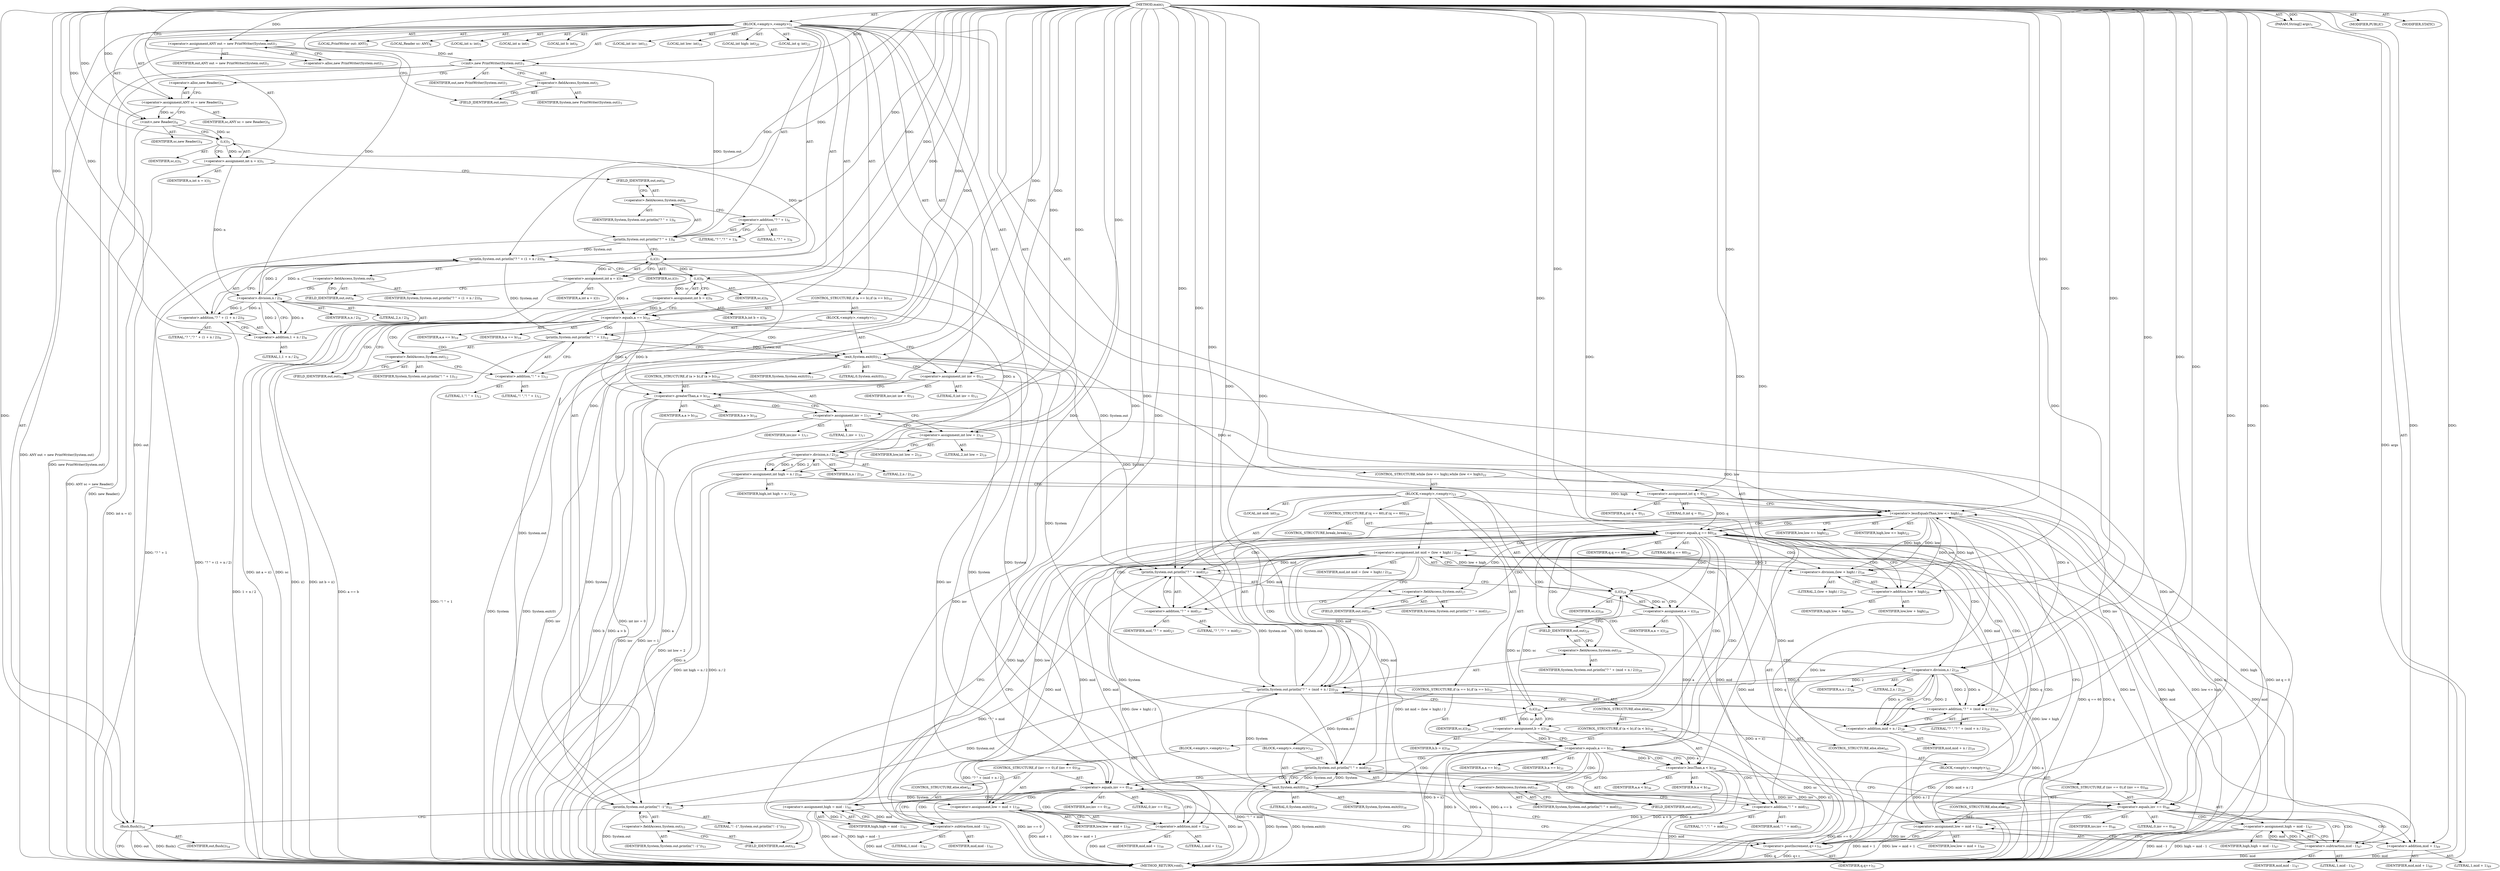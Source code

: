 digraph "main" {  
"21" [label = <(METHOD,main)<SUB>1</SUB>> ]
"22" [label = <(PARAM,String[] args)<SUB>1</SUB>> ]
"23" [label = <(BLOCK,&lt;empty&gt;,&lt;empty&gt;)<SUB>2</SUB>> ]
"4" [label = <(LOCAL,PrintWriter out: ANY)<SUB>3</SUB>> ]
"24" [label = <(&lt;operator&gt;.assignment,ANY out = new PrintWriter(System.out))<SUB>3</SUB>> ]
"25" [label = <(IDENTIFIER,out,ANY out = new PrintWriter(System.out))<SUB>3</SUB>> ]
"26" [label = <(&lt;operator&gt;.alloc,new PrintWriter(System.out))<SUB>3</SUB>> ]
"27" [label = <(&lt;init&gt;,new PrintWriter(System.out))<SUB>3</SUB>> ]
"3" [label = <(IDENTIFIER,out,new PrintWriter(System.out))<SUB>3</SUB>> ]
"28" [label = <(&lt;operator&gt;.fieldAccess,System.out)<SUB>3</SUB>> ]
"29" [label = <(IDENTIFIER,System,new PrintWriter(System.out))<SUB>3</SUB>> ]
"30" [label = <(FIELD_IDENTIFIER,out,out)<SUB>3</SUB>> ]
"6" [label = <(LOCAL,Reader sc: ANY)<SUB>4</SUB>> ]
"31" [label = <(&lt;operator&gt;.assignment,ANY sc = new Reader())<SUB>4</SUB>> ]
"32" [label = <(IDENTIFIER,sc,ANY sc = new Reader())<SUB>4</SUB>> ]
"33" [label = <(&lt;operator&gt;.alloc,new Reader())<SUB>4</SUB>> ]
"34" [label = <(&lt;init&gt;,new Reader())<SUB>4</SUB>> ]
"5" [label = <(IDENTIFIER,sc,new Reader())<SUB>4</SUB>> ]
"35" [label = <(LOCAL,int n: int)<SUB>5</SUB>> ]
"36" [label = <(&lt;operator&gt;.assignment,int n = i())<SUB>5</SUB>> ]
"37" [label = <(IDENTIFIER,n,int n = i())<SUB>5</SUB>> ]
"38" [label = <(i,i())<SUB>5</SUB>> ]
"39" [label = <(IDENTIFIER,sc,i())<SUB>5</SUB>> ]
"40" [label = <(println,System.out.println(&quot;? &quot; + 1))<SUB>6</SUB>> ]
"41" [label = <(&lt;operator&gt;.fieldAccess,System.out)<SUB>6</SUB>> ]
"42" [label = <(IDENTIFIER,System,System.out.println(&quot;? &quot; + 1))<SUB>6</SUB>> ]
"43" [label = <(FIELD_IDENTIFIER,out,out)<SUB>6</SUB>> ]
"44" [label = <(&lt;operator&gt;.addition,&quot;? &quot; + 1)<SUB>6</SUB>> ]
"45" [label = <(LITERAL,&quot;? &quot;,&quot;? &quot; + 1)<SUB>6</SUB>> ]
"46" [label = <(LITERAL,1,&quot;? &quot; + 1)<SUB>6</SUB>> ]
"47" [label = <(LOCAL,int a: int)<SUB>7</SUB>> ]
"48" [label = <(&lt;operator&gt;.assignment,int a = i())<SUB>7</SUB>> ]
"49" [label = <(IDENTIFIER,a,int a = i())<SUB>7</SUB>> ]
"50" [label = <(i,i())<SUB>7</SUB>> ]
"51" [label = <(IDENTIFIER,sc,i())<SUB>7</SUB>> ]
"52" [label = <(println,System.out.println(&quot;? &quot; + (1 + n / 2)))<SUB>8</SUB>> ]
"53" [label = <(&lt;operator&gt;.fieldAccess,System.out)<SUB>8</SUB>> ]
"54" [label = <(IDENTIFIER,System,System.out.println(&quot;? &quot; + (1 + n / 2)))<SUB>8</SUB>> ]
"55" [label = <(FIELD_IDENTIFIER,out,out)<SUB>8</SUB>> ]
"56" [label = <(&lt;operator&gt;.addition,&quot;? &quot; + (1 + n / 2))<SUB>8</SUB>> ]
"57" [label = <(LITERAL,&quot;? &quot;,&quot;? &quot; + (1 + n / 2))<SUB>8</SUB>> ]
"58" [label = <(&lt;operator&gt;.addition,1 + n / 2)<SUB>8</SUB>> ]
"59" [label = <(LITERAL,1,1 + n / 2)<SUB>8</SUB>> ]
"60" [label = <(&lt;operator&gt;.division,n / 2)<SUB>8</SUB>> ]
"61" [label = <(IDENTIFIER,n,n / 2)<SUB>8</SUB>> ]
"62" [label = <(LITERAL,2,n / 2)<SUB>8</SUB>> ]
"63" [label = <(LOCAL,int b: int)<SUB>9</SUB>> ]
"64" [label = <(&lt;operator&gt;.assignment,int b = i())<SUB>9</SUB>> ]
"65" [label = <(IDENTIFIER,b,int b = i())<SUB>9</SUB>> ]
"66" [label = <(i,i())<SUB>9</SUB>> ]
"67" [label = <(IDENTIFIER,sc,i())<SUB>9</SUB>> ]
"68" [label = <(CONTROL_STRUCTURE,if (a == b),if (a == b))<SUB>10</SUB>> ]
"69" [label = <(&lt;operator&gt;.equals,a == b)<SUB>10</SUB>> ]
"70" [label = <(IDENTIFIER,a,a == b)<SUB>10</SUB>> ]
"71" [label = <(IDENTIFIER,b,a == b)<SUB>10</SUB>> ]
"72" [label = <(BLOCK,&lt;empty&gt;,&lt;empty&gt;)<SUB>11</SUB>> ]
"73" [label = <(println,System.out.println(&quot;! &quot; + 1))<SUB>12</SUB>> ]
"74" [label = <(&lt;operator&gt;.fieldAccess,System.out)<SUB>12</SUB>> ]
"75" [label = <(IDENTIFIER,System,System.out.println(&quot;! &quot; + 1))<SUB>12</SUB>> ]
"76" [label = <(FIELD_IDENTIFIER,out,out)<SUB>12</SUB>> ]
"77" [label = <(&lt;operator&gt;.addition,&quot;! &quot; + 1)<SUB>12</SUB>> ]
"78" [label = <(LITERAL,&quot;! &quot;,&quot;! &quot; + 1)<SUB>12</SUB>> ]
"79" [label = <(LITERAL,1,&quot;! &quot; + 1)<SUB>12</SUB>> ]
"80" [label = <(exit,System.exit(0))<SUB>13</SUB>> ]
"81" [label = <(IDENTIFIER,System,System.exit(0))<SUB>13</SUB>> ]
"82" [label = <(LITERAL,0,System.exit(0))<SUB>13</SUB>> ]
"83" [label = <(LOCAL,int inv: int)<SUB>15</SUB>> ]
"84" [label = <(&lt;operator&gt;.assignment,int inv = 0)<SUB>15</SUB>> ]
"85" [label = <(IDENTIFIER,inv,int inv = 0)<SUB>15</SUB>> ]
"86" [label = <(LITERAL,0,int inv = 0)<SUB>15</SUB>> ]
"87" [label = <(CONTROL_STRUCTURE,if (a &gt; b),if (a &gt; b))<SUB>16</SUB>> ]
"88" [label = <(&lt;operator&gt;.greaterThan,a &gt; b)<SUB>16</SUB>> ]
"89" [label = <(IDENTIFIER,a,a &gt; b)<SUB>16</SUB>> ]
"90" [label = <(IDENTIFIER,b,a &gt; b)<SUB>16</SUB>> ]
"91" [label = <(&lt;operator&gt;.assignment,inv = 1)<SUB>17</SUB>> ]
"92" [label = <(IDENTIFIER,inv,inv = 1)<SUB>17</SUB>> ]
"93" [label = <(LITERAL,1,inv = 1)<SUB>17</SUB>> ]
"94" [label = <(LOCAL,int low: int)<SUB>19</SUB>> ]
"95" [label = <(&lt;operator&gt;.assignment,int low = 2)<SUB>19</SUB>> ]
"96" [label = <(IDENTIFIER,low,int low = 2)<SUB>19</SUB>> ]
"97" [label = <(LITERAL,2,int low = 2)<SUB>19</SUB>> ]
"98" [label = <(LOCAL,int high: int)<SUB>20</SUB>> ]
"99" [label = <(&lt;operator&gt;.assignment,int high = n / 2)<SUB>20</SUB>> ]
"100" [label = <(IDENTIFIER,high,int high = n / 2)<SUB>20</SUB>> ]
"101" [label = <(&lt;operator&gt;.division,n / 2)<SUB>20</SUB>> ]
"102" [label = <(IDENTIFIER,n,n / 2)<SUB>20</SUB>> ]
"103" [label = <(LITERAL,2,n / 2)<SUB>20</SUB>> ]
"104" [label = <(LOCAL,int q: int)<SUB>21</SUB>> ]
"105" [label = <(&lt;operator&gt;.assignment,int q = 0)<SUB>21</SUB>> ]
"106" [label = <(IDENTIFIER,q,int q = 0)<SUB>21</SUB>> ]
"107" [label = <(LITERAL,0,int q = 0)<SUB>21</SUB>> ]
"108" [label = <(CONTROL_STRUCTURE,while (low &lt;= high),while (low &lt;= high))<SUB>22</SUB>> ]
"109" [label = <(&lt;operator&gt;.lessEqualsThan,low &lt;= high)<SUB>22</SUB>> ]
"110" [label = <(IDENTIFIER,low,low &lt;= high)<SUB>22</SUB>> ]
"111" [label = <(IDENTIFIER,high,low &lt;= high)<SUB>22</SUB>> ]
"112" [label = <(BLOCK,&lt;empty&gt;,&lt;empty&gt;)<SUB>23</SUB>> ]
"113" [label = <(CONTROL_STRUCTURE,if (q == 60),if (q == 60))<SUB>24</SUB>> ]
"114" [label = <(&lt;operator&gt;.equals,q == 60)<SUB>24</SUB>> ]
"115" [label = <(IDENTIFIER,q,q == 60)<SUB>24</SUB>> ]
"116" [label = <(LITERAL,60,q == 60)<SUB>24</SUB>> ]
"117" [label = <(CONTROL_STRUCTURE,break;,break;)<SUB>25</SUB>> ]
"118" [label = <(LOCAL,int mid: int)<SUB>26</SUB>> ]
"119" [label = <(&lt;operator&gt;.assignment,int mid = (low + high) / 2)<SUB>26</SUB>> ]
"120" [label = <(IDENTIFIER,mid,int mid = (low + high) / 2)<SUB>26</SUB>> ]
"121" [label = <(&lt;operator&gt;.division,(low + high) / 2)<SUB>26</SUB>> ]
"122" [label = <(&lt;operator&gt;.addition,low + high)<SUB>26</SUB>> ]
"123" [label = <(IDENTIFIER,low,low + high)<SUB>26</SUB>> ]
"124" [label = <(IDENTIFIER,high,low + high)<SUB>26</SUB>> ]
"125" [label = <(LITERAL,2,(low + high) / 2)<SUB>26</SUB>> ]
"126" [label = <(println,System.out.println(&quot;? &quot; + mid))<SUB>27</SUB>> ]
"127" [label = <(&lt;operator&gt;.fieldAccess,System.out)<SUB>27</SUB>> ]
"128" [label = <(IDENTIFIER,System,System.out.println(&quot;? &quot; + mid))<SUB>27</SUB>> ]
"129" [label = <(FIELD_IDENTIFIER,out,out)<SUB>27</SUB>> ]
"130" [label = <(&lt;operator&gt;.addition,&quot;? &quot; + mid)<SUB>27</SUB>> ]
"131" [label = <(LITERAL,&quot;? &quot;,&quot;? &quot; + mid)<SUB>27</SUB>> ]
"132" [label = <(IDENTIFIER,mid,&quot;? &quot; + mid)<SUB>27</SUB>> ]
"133" [label = <(&lt;operator&gt;.assignment,a = i())<SUB>28</SUB>> ]
"134" [label = <(IDENTIFIER,a,a = i())<SUB>28</SUB>> ]
"135" [label = <(i,i())<SUB>28</SUB>> ]
"136" [label = <(IDENTIFIER,sc,i())<SUB>28</SUB>> ]
"137" [label = <(println,System.out.println(&quot;? &quot; + (mid + n / 2)))<SUB>29</SUB>> ]
"138" [label = <(&lt;operator&gt;.fieldAccess,System.out)<SUB>29</SUB>> ]
"139" [label = <(IDENTIFIER,System,System.out.println(&quot;? &quot; + (mid + n / 2)))<SUB>29</SUB>> ]
"140" [label = <(FIELD_IDENTIFIER,out,out)<SUB>29</SUB>> ]
"141" [label = <(&lt;operator&gt;.addition,&quot;? &quot; + (mid + n / 2))<SUB>29</SUB>> ]
"142" [label = <(LITERAL,&quot;? &quot;,&quot;? &quot; + (mid + n / 2))<SUB>29</SUB>> ]
"143" [label = <(&lt;operator&gt;.addition,mid + n / 2)<SUB>29</SUB>> ]
"144" [label = <(IDENTIFIER,mid,mid + n / 2)<SUB>29</SUB>> ]
"145" [label = <(&lt;operator&gt;.division,n / 2)<SUB>29</SUB>> ]
"146" [label = <(IDENTIFIER,n,n / 2)<SUB>29</SUB>> ]
"147" [label = <(LITERAL,2,n / 2)<SUB>29</SUB>> ]
"148" [label = <(&lt;operator&gt;.assignment,b = i())<SUB>30</SUB>> ]
"149" [label = <(IDENTIFIER,b,b = i())<SUB>30</SUB>> ]
"150" [label = <(i,i())<SUB>30</SUB>> ]
"151" [label = <(IDENTIFIER,sc,i())<SUB>30</SUB>> ]
"152" [label = <(CONTROL_STRUCTURE,if (a == b),if (a == b))<SUB>31</SUB>> ]
"153" [label = <(&lt;operator&gt;.equals,a == b)<SUB>31</SUB>> ]
"154" [label = <(IDENTIFIER,a,a == b)<SUB>31</SUB>> ]
"155" [label = <(IDENTIFIER,b,a == b)<SUB>31</SUB>> ]
"156" [label = <(BLOCK,&lt;empty&gt;,&lt;empty&gt;)<SUB>32</SUB>> ]
"157" [label = <(println,System.out.println(&quot;! &quot; + mid))<SUB>33</SUB>> ]
"158" [label = <(&lt;operator&gt;.fieldAccess,System.out)<SUB>33</SUB>> ]
"159" [label = <(IDENTIFIER,System,System.out.println(&quot;! &quot; + mid))<SUB>33</SUB>> ]
"160" [label = <(FIELD_IDENTIFIER,out,out)<SUB>33</SUB>> ]
"161" [label = <(&lt;operator&gt;.addition,&quot;! &quot; + mid)<SUB>33</SUB>> ]
"162" [label = <(LITERAL,&quot;! &quot;,&quot;! &quot; + mid)<SUB>33</SUB>> ]
"163" [label = <(IDENTIFIER,mid,&quot;! &quot; + mid)<SUB>33</SUB>> ]
"164" [label = <(exit,System.exit(0))<SUB>34</SUB>> ]
"165" [label = <(IDENTIFIER,System,System.exit(0))<SUB>34</SUB>> ]
"166" [label = <(LITERAL,0,System.exit(0))<SUB>34</SUB>> ]
"167" [label = <(CONTROL_STRUCTURE,else,else)<SUB>36</SUB>> ]
"168" [label = <(CONTROL_STRUCTURE,if (a &lt; b),if (a &lt; b))<SUB>36</SUB>> ]
"169" [label = <(&lt;operator&gt;.lessThan,a &lt; b)<SUB>36</SUB>> ]
"170" [label = <(IDENTIFIER,a,a &lt; b)<SUB>36</SUB>> ]
"171" [label = <(IDENTIFIER,b,a &lt; b)<SUB>36</SUB>> ]
"172" [label = <(BLOCK,&lt;empty&gt;,&lt;empty&gt;)<SUB>37</SUB>> ]
"173" [label = <(CONTROL_STRUCTURE,if (inv == 0),if (inv == 0))<SUB>38</SUB>> ]
"174" [label = <(&lt;operator&gt;.equals,inv == 0)<SUB>38</SUB>> ]
"175" [label = <(IDENTIFIER,inv,inv == 0)<SUB>38</SUB>> ]
"176" [label = <(LITERAL,0,inv == 0)<SUB>38</SUB>> ]
"177" [label = <(&lt;operator&gt;.assignment,low = mid + 1)<SUB>39</SUB>> ]
"178" [label = <(IDENTIFIER,low,low = mid + 1)<SUB>39</SUB>> ]
"179" [label = <(&lt;operator&gt;.addition,mid + 1)<SUB>39</SUB>> ]
"180" [label = <(IDENTIFIER,mid,mid + 1)<SUB>39</SUB>> ]
"181" [label = <(LITERAL,1,mid + 1)<SUB>39</SUB>> ]
"182" [label = <(CONTROL_STRUCTURE,else,else)<SUB>41</SUB>> ]
"183" [label = <(&lt;operator&gt;.assignment,high = mid - 1)<SUB>41</SUB>> ]
"184" [label = <(IDENTIFIER,high,high = mid - 1)<SUB>41</SUB>> ]
"185" [label = <(&lt;operator&gt;.subtraction,mid - 1)<SUB>41</SUB>> ]
"186" [label = <(IDENTIFIER,mid,mid - 1)<SUB>41</SUB>> ]
"187" [label = <(LITERAL,1,mid - 1)<SUB>41</SUB>> ]
"188" [label = <(CONTROL_STRUCTURE,else,else)<SUB>45</SUB>> ]
"189" [label = <(BLOCK,&lt;empty&gt;,&lt;empty&gt;)<SUB>45</SUB>> ]
"190" [label = <(CONTROL_STRUCTURE,if (inv == 0),if (inv == 0))<SUB>46</SUB>> ]
"191" [label = <(&lt;operator&gt;.equals,inv == 0)<SUB>46</SUB>> ]
"192" [label = <(IDENTIFIER,inv,inv == 0)<SUB>46</SUB>> ]
"193" [label = <(LITERAL,0,inv == 0)<SUB>46</SUB>> ]
"194" [label = <(&lt;operator&gt;.assignment,high = mid - 1)<SUB>47</SUB>> ]
"195" [label = <(IDENTIFIER,high,high = mid - 1)<SUB>47</SUB>> ]
"196" [label = <(&lt;operator&gt;.subtraction,mid - 1)<SUB>47</SUB>> ]
"197" [label = <(IDENTIFIER,mid,mid - 1)<SUB>47</SUB>> ]
"198" [label = <(LITERAL,1,mid - 1)<SUB>47</SUB>> ]
"199" [label = <(CONTROL_STRUCTURE,else,else)<SUB>49</SUB>> ]
"200" [label = <(&lt;operator&gt;.assignment,low = mid + 1)<SUB>49</SUB>> ]
"201" [label = <(IDENTIFIER,low,low = mid + 1)<SUB>49</SUB>> ]
"202" [label = <(&lt;operator&gt;.addition,mid + 1)<SUB>49</SUB>> ]
"203" [label = <(IDENTIFIER,mid,mid + 1)<SUB>49</SUB>> ]
"204" [label = <(LITERAL,1,mid + 1)<SUB>49</SUB>> ]
"205" [label = <(&lt;operator&gt;.postIncrement,q++)<SUB>51</SUB>> ]
"206" [label = <(IDENTIFIER,q,q++)<SUB>51</SUB>> ]
"207" [label = <(println,System.out.println(&quot;! -1&quot;))<SUB>53</SUB>> ]
"208" [label = <(&lt;operator&gt;.fieldAccess,System.out)<SUB>53</SUB>> ]
"209" [label = <(IDENTIFIER,System,System.out.println(&quot;! -1&quot;))<SUB>53</SUB>> ]
"210" [label = <(FIELD_IDENTIFIER,out,out)<SUB>53</SUB>> ]
"211" [label = <(LITERAL,&quot;! -1&quot;,System.out.println(&quot;! -1&quot;))<SUB>53</SUB>> ]
"212" [label = <(flush,flush())<SUB>54</SUB>> ]
"213" [label = <(IDENTIFIER,out,flush())<SUB>54</SUB>> ]
"214" [label = <(MODIFIER,PUBLIC)> ]
"215" [label = <(MODIFIER,STATIC)> ]
"216" [label = <(METHOD_RETURN,void)<SUB>1</SUB>> ]
  "21" -> "22"  [ label = "AST: "] 
  "21" -> "23"  [ label = "AST: "] 
  "21" -> "214"  [ label = "AST: "] 
  "21" -> "215"  [ label = "AST: "] 
  "21" -> "216"  [ label = "AST: "] 
  "23" -> "4"  [ label = "AST: "] 
  "23" -> "24"  [ label = "AST: "] 
  "23" -> "27"  [ label = "AST: "] 
  "23" -> "6"  [ label = "AST: "] 
  "23" -> "31"  [ label = "AST: "] 
  "23" -> "34"  [ label = "AST: "] 
  "23" -> "35"  [ label = "AST: "] 
  "23" -> "36"  [ label = "AST: "] 
  "23" -> "40"  [ label = "AST: "] 
  "23" -> "47"  [ label = "AST: "] 
  "23" -> "48"  [ label = "AST: "] 
  "23" -> "52"  [ label = "AST: "] 
  "23" -> "63"  [ label = "AST: "] 
  "23" -> "64"  [ label = "AST: "] 
  "23" -> "68"  [ label = "AST: "] 
  "23" -> "83"  [ label = "AST: "] 
  "23" -> "84"  [ label = "AST: "] 
  "23" -> "87"  [ label = "AST: "] 
  "23" -> "94"  [ label = "AST: "] 
  "23" -> "95"  [ label = "AST: "] 
  "23" -> "98"  [ label = "AST: "] 
  "23" -> "99"  [ label = "AST: "] 
  "23" -> "104"  [ label = "AST: "] 
  "23" -> "105"  [ label = "AST: "] 
  "23" -> "108"  [ label = "AST: "] 
  "23" -> "207"  [ label = "AST: "] 
  "23" -> "212"  [ label = "AST: "] 
  "24" -> "25"  [ label = "AST: "] 
  "24" -> "26"  [ label = "AST: "] 
  "27" -> "3"  [ label = "AST: "] 
  "27" -> "28"  [ label = "AST: "] 
  "28" -> "29"  [ label = "AST: "] 
  "28" -> "30"  [ label = "AST: "] 
  "31" -> "32"  [ label = "AST: "] 
  "31" -> "33"  [ label = "AST: "] 
  "34" -> "5"  [ label = "AST: "] 
  "36" -> "37"  [ label = "AST: "] 
  "36" -> "38"  [ label = "AST: "] 
  "38" -> "39"  [ label = "AST: "] 
  "40" -> "41"  [ label = "AST: "] 
  "40" -> "44"  [ label = "AST: "] 
  "41" -> "42"  [ label = "AST: "] 
  "41" -> "43"  [ label = "AST: "] 
  "44" -> "45"  [ label = "AST: "] 
  "44" -> "46"  [ label = "AST: "] 
  "48" -> "49"  [ label = "AST: "] 
  "48" -> "50"  [ label = "AST: "] 
  "50" -> "51"  [ label = "AST: "] 
  "52" -> "53"  [ label = "AST: "] 
  "52" -> "56"  [ label = "AST: "] 
  "53" -> "54"  [ label = "AST: "] 
  "53" -> "55"  [ label = "AST: "] 
  "56" -> "57"  [ label = "AST: "] 
  "56" -> "58"  [ label = "AST: "] 
  "58" -> "59"  [ label = "AST: "] 
  "58" -> "60"  [ label = "AST: "] 
  "60" -> "61"  [ label = "AST: "] 
  "60" -> "62"  [ label = "AST: "] 
  "64" -> "65"  [ label = "AST: "] 
  "64" -> "66"  [ label = "AST: "] 
  "66" -> "67"  [ label = "AST: "] 
  "68" -> "69"  [ label = "AST: "] 
  "68" -> "72"  [ label = "AST: "] 
  "69" -> "70"  [ label = "AST: "] 
  "69" -> "71"  [ label = "AST: "] 
  "72" -> "73"  [ label = "AST: "] 
  "72" -> "80"  [ label = "AST: "] 
  "73" -> "74"  [ label = "AST: "] 
  "73" -> "77"  [ label = "AST: "] 
  "74" -> "75"  [ label = "AST: "] 
  "74" -> "76"  [ label = "AST: "] 
  "77" -> "78"  [ label = "AST: "] 
  "77" -> "79"  [ label = "AST: "] 
  "80" -> "81"  [ label = "AST: "] 
  "80" -> "82"  [ label = "AST: "] 
  "84" -> "85"  [ label = "AST: "] 
  "84" -> "86"  [ label = "AST: "] 
  "87" -> "88"  [ label = "AST: "] 
  "87" -> "91"  [ label = "AST: "] 
  "88" -> "89"  [ label = "AST: "] 
  "88" -> "90"  [ label = "AST: "] 
  "91" -> "92"  [ label = "AST: "] 
  "91" -> "93"  [ label = "AST: "] 
  "95" -> "96"  [ label = "AST: "] 
  "95" -> "97"  [ label = "AST: "] 
  "99" -> "100"  [ label = "AST: "] 
  "99" -> "101"  [ label = "AST: "] 
  "101" -> "102"  [ label = "AST: "] 
  "101" -> "103"  [ label = "AST: "] 
  "105" -> "106"  [ label = "AST: "] 
  "105" -> "107"  [ label = "AST: "] 
  "108" -> "109"  [ label = "AST: "] 
  "108" -> "112"  [ label = "AST: "] 
  "109" -> "110"  [ label = "AST: "] 
  "109" -> "111"  [ label = "AST: "] 
  "112" -> "113"  [ label = "AST: "] 
  "112" -> "118"  [ label = "AST: "] 
  "112" -> "119"  [ label = "AST: "] 
  "112" -> "126"  [ label = "AST: "] 
  "112" -> "133"  [ label = "AST: "] 
  "112" -> "137"  [ label = "AST: "] 
  "112" -> "148"  [ label = "AST: "] 
  "112" -> "152"  [ label = "AST: "] 
  "112" -> "205"  [ label = "AST: "] 
  "113" -> "114"  [ label = "AST: "] 
  "113" -> "117"  [ label = "AST: "] 
  "114" -> "115"  [ label = "AST: "] 
  "114" -> "116"  [ label = "AST: "] 
  "119" -> "120"  [ label = "AST: "] 
  "119" -> "121"  [ label = "AST: "] 
  "121" -> "122"  [ label = "AST: "] 
  "121" -> "125"  [ label = "AST: "] 
  "122" -> "123"  [ label = "AST: "] 
  "122" -> "124"  [ label = "AST: "] 
  "126" -> "127"  [ label = "AST: "] 
  "126" -> "130"  [ label = "AST: "] 
  "127" -> "128"  [ label = "AST: "] 
  "127" -> "129"  [ label = "AST: "] 
  "130" -> "131"  [ label = "AST: "] 
  "130" -> "132"  [ label = "AST: "] 
  "133" -> "134"  [ label = "AST: "] 
  "133" -> "135"  [ label = "AST: "] 
  "135" -> "136"  [ label = "AST: "] 
  "137" -> "138"  [ label = "AST: "] 
  "137" -> "141"  [ label = "AST: "] 
  "138" -> "139"  [ label = "AST: "] 
  "138" -> "140"  [ label = "AST: "] 
  "141" -> "142"  [ label = "AST: "] 
  "141" -> "143"  [ label = "AST: "] 
  "143" -> "144"  [ label = "AST: "] 
  "143" -> "145"  [ label = "AST: "] 
  "145" -> "146"  [ label = "AST: "] 
  "145" -> "147"  [ label = "AST: "] 
  "148" -> "149"  [ label = "AST: "] 
  "148" -> "150"  [ label = "AST: "] 
  "150" -> "151"  [ label = "AST: "] 
  "152" -> "153"  [ label = "AST: "] 
  "152" -> "156"  [ label = "AST: "] 
  "152" -> "167"  [ label = "AST: "] 
  "153" -> "154"  [ label = "AST: "] 
  "153" -> "155"  [ label = "AST: "] 
  "156" -> "157"  [ label = "AST: "] 
  "156" -> "164"  [ label = "AST: "] 
  "157" -> "158"  [ label = "AST: "] 
  "157" -> "161"  [ label = "AST: "] 
  "158" -> "159"  [ label = "AST: "] 
  "158" -> "160"  [ label = "AST: "] 
  "161" -> "162"  [ label = "AST: "] 
  "161" -> "163"  [ label = "AST: "] 
  "164" -> "165"  [ label = "AST: "] 
  "164" -> "166"  [ label = "AST: "] 
  "167" -> "168"  [ label = "AST: "] 
  "168" -> "169"  [ label = "AST: "] 
  "168" -> "172"  [ label = "AST: "] 
  "168" -> "188"  [ label = "AST: "] 
  "169" -> "170"  [ label = "AST: "] 
  "169" -> "171"  [ label = "AST: "] 
  "172" -> "173"  [ label = "AST: "] 
  "173" -> "174"  [ label = "AST: "] 
  "173" -> "177"  [ label = "AST: "] 
  "173" -> "182"  [ label = "AST: "] 
  "174" -> "175"  [ label = "AST: "] 
  "174" -> "176"  [ label = "AST: "] 
  "177" -> "178"  [ label = "AST: "] 
  "177" -> "179"  [ label = "AST: "] 
  "179" -> "180"  [ label = "AST: "] 
  "179" -> "181"  [ label = "AST: "] 
  "182" -> "183"  [ label = "AST: "] 
  "183" -> "184"  [ label = "AST: "] 
  "183" -> "185"  [ label = "AST: "] 
  "185" -> "186"  [ label = "AST: "] 
  "185" -> "187"  [ label = "AST: "] 
  "188" -> "189"  [ label = "AST: "] 
  "189" -> "190"  [ label = "AST: "] 
  "190" -> "191"  [ label = "AST: "] 
  "190" -> "194"  [ label = "AST: "] 
  "190" -> "199"  [ label = "AST: "] 
  "191" -> "192"  [ label = "AST: "] 
  "191" -> "193"  [ label = "AST: "] 
  "194" -> "195"  [ label = "AST: "] 
  "194" -> "196"  [ label = "AST: "] 
  "196" -> "197"  [ label = "AST: "] 
  "196" -> "198"  [ label = "AST: "] 
  "199" -> "200"  [ label = "AST: "] 
  "200" -> "201"  [ label = "AST: "] 
  "200" -> "202"  [ label = "AST: "] 
  "202" -> "203"  [ label = "AST: "] 
  "202" -> "204"  [ label = "AST: "] 
  "205" -> "206"  [ label = "AST: "] 
  "207" -> "208"  [ label = "AST: "] 
  "207" -> "211"  [ label = "AST: "] 
  "208" -> "209"  [ label = "AST: "] 
  "208" -> "210"  [ label = "AST: "] 
  "212" -> "213"  [ label = "AST: "] 
  "24" -> "30"  [ label = "CFG: "] 
  "27" -> "33"  [ label = "CFG: "] 
  "31" -> "34"  [ label = "CFG: "] 
  "34" -> "38"  [ label = "CFG: "] 
  "36" -> "43"  [ label = "CFG: "] 
  "40" -> "50"  [ label = "CFG: "] 
  "48" -> "55"  [ label = "CFG: "] 
  "52" -> "66"  [ label = "CFG: "] 
  "64" -> "69"  [ label = "CFG: "] 
  "84" -> "88"  [ label = "CFG: "] 
  "95" -> "101"  [ label = "CFG: "] 
  "99" -> "105"  [ label = "CFG: "] 
  "105" -> "109"  [ label = "CFG: "] 
  "207" -> "212"  [ label = "CFG: "] 
  "212" -> "216"  [ label = "CFG: "] 
  "26" -> "24"  [ label = "CFG: "] 
  "28" -> "27"  [ label = "CFG: "] 
  "33" -> "31"  [ label = "CFG: "] 
  "38" -> "36"  [ label = "CFG: "] 
  "41" -> "44"  [ label = "CFG: "] 
  "44" -> "40"  [ label = "CFG: "] 
  "50" -> "48"  [ label = "CFG: "] 
  "53" -> "60"  [ label = "CFG: "] 
  "56" -> "52"  [ label = "CFG: "] 
  "66" -> "64"  [ label = "CFG: "] 
  "69" -> "76"  [ label = "CFG: "] 
  "69" -> "84"  [ label = "CFG: "] 
  "88" -> "91"  [ label = "CFG: "] 
  "88" -> "95"  [ label = "CFG: "] 
  "91" -> "95"  [ label = "CFG: "] 
  "101" -> "99"  [ label = "CFG: "] 
  "109" -> "114"  [ label = "CFG: "] 
  "109" -> "210"  [ label = "CFG: "] 
  "208" -> "207"  [ label = "CFG: "] 
  "30" -> "28"  [ label = "CFG: "] 
  "43" -> "41"  [ label = "CFG: "] 
  "55" -> "53"  [ label = "CFG: "] 
  "58" -> "56"  [ label = "CFG: "] 
  "73" -> "80"  [ label = "CFG: "] 
  "80" -> "84"  [ label = "CFG: "] 
  "119" -> "129"  [ label = "CFG: "] 
  "126" -> "135"  [ label = "CFG: "] 
  "133" -> "140"  [ label = "CFG: "] 
  "137" -> "150"  [ label = "CFG: "] 
  "148" -> "153"  [ label = "CFG: "] 
  "205" -> "109"  [ label = "CFG: "] 
  "210" -> "208"  [ label = "CFG: "] 
  "60" -> "58"  [ label = "CFG: "] 
  "74" -> "77"  [ label = "CFG: "] 
  "77" -> "73"  [ label = "CFG: "] 
  "114" -> "210"  [ label = "CFG: "] 
  "114" -> "122"  [ label = "CFG: "] 
  "121" -> "119"  [ label = "CFG: "] 
  "127" -> "130"  [ label = "CFG: "] 
  "130" -> "126"  [ label = "CFG: "] 
  "135" -> "133"  [ label = "CFG: "] 
  "138" -> "145"  [ label = "CFG: "] 
  "141" -> "137"  [ label = "CFG: "] 
  "150" -> "148"  [ label = "CFG: "] 
  "153" -> "160"  [ label = "CFG: "] 
  "153" -> "169"  [ label = "CFG: "] 
  "76" -> "74"  [ label = "CFG: "] 
  "122" -> "121"  [ label = "CFG: "] 
  "129" -> "127"  [ label = "CFG: "] 
  "140" -> "138"  [ label = "CFG: "] 
  "143" -> "141"  [ label = "CFG: "] 
  "157" -> "164"  [ label = "CFG: "] 
  "164" -> "205"  [ label = "CFG: "] 
  "145" -> "143"  [ label = "CFG: "] 
  "158" -> "161"  [ label = "CFG: "] 
  "161" -> "157"  [ label = "CFG: "] 
  "169" -> "174"  [ label = "CFG: "] 
  "169" -> "191"  [ label = "CFG: "] 
  "160" -> "158"  [ label = "CFG: "] 
  "174" -> "179"  [ label = "CFG: "] 
  "174" -> "185"  [ label = "CFG: "] 
  "177" -> "205"  [ label = "CFG: "] 
  "179" -> "177"  [ label = "CFG: "] 
  "183" -> "205"  [ label = "CFG: "] 
  "191" -> "196"  [ label = "CFG: "] 
  "191" -> "202"  [ label = "CFG: "] 
  "194" -> "205"  [ label = "CFG: "] 
  "185" -> "183"  [ label = "CFG: "] 
  "196" -> "194"  [ label = "CFG: "] 
  "200" -> "205"  [ label = "CFG: "] 
  "202" -> "200"  [ label = "CFG: "] 
  "21" -> "26"  [ label = "CFG: "] 
  "22" -> "216"  [ label = "DDG: args"] 
  "24" -> "216"  [ label = "DDG: ANY out = new PrintWriter(System.out)"] 
  "27" -> "216"  [ label = "DDG: new PrintWriter(System.out)"] 
  "31" -> "216"  [ label = "DDG: ANY sc = new Reader()"] 
  "34" -> "216"  [ label = "DDG: new Reader()"] 
  "36" -> "216"  [ label = "DDG: int n = i()"] 
  "40" -> "216"  [ label = "DDG: &quot;? &quot; + 1"] 
  "48" -> "216"  [ label = "DDG: int a = i()"] 
  "56" -> "216"  [ label = "DDG: 1 + n / 2"] 
  "52" -> "216"  [ label = "DDG: &quot;? &quot; + (1 + n / 2)"] 
  "66" -> "216"  [ label = "DDG: sc"] 
  "64" -> "216"  [ label = "DDG: i()"] 
  "64" -> "216"  [ label = "DDG: int b = i()"] 
  "69" -> "216"  [ label = "DDG: a == b"] 
  "73" -> "216"  [ label = "DDG: &quot;! &quot; + 1"] 
  "80" -> "216"  [ label = "DDG: System"] 
  "80" -> "216"  [ label = "DDG: System.exit(0)"] 
  "84" -> "216"  [ label = "DDG: inv"] 
  "84" -> "216"  [ label = "DDG: int inv = 0"] 
  "88" -> "216"  [ label = "DDG: a"] 
  "88" -> "216"  [ label = "DDG: b"] 
  "88" -> "216"  [ label = "DDG: a &gt; b"] 
  "91" -> "216"  [ label = "DDG: inv"] 
  "91" -> "216"  [ label = "DDG: inv = 1"] 
  "95" -> "216"  [ label = "DDG: int low = 2"] 
  "101" -> "216"  [ label = "DDG: n"] 
  "99" -> "216"  [ label = "DDG: n / 2"] 
  "99" -> "216"  [ label = "DDG: int high = n / 2"] 
  "105" -> "216"  [ label = "DDG: q"] 
  "105" -> "216"  [ label = "DDG: int q = 0"] 
  "109" -> "216"  [ label = "DDG: low"] 
  "109" -> "216"  [ label = "DDG: high"] 
  "109" -> "216"  [ label = "DDG: low &lt;= high"] 
  "114" -> "216"  [ label = "DDG: q"] 
  "114" -> "216"  [ label = "DDG: q == 60"] 
  "121" -> "216"  [ label = "DDG: low + high"] 
  "119" -> "216"  [ label = "DDG: (low + high) / 2"] 
  "119" -> "216"  [ label = "DDG: int mid = (low + high) / 2"] 
  "126" -> "216"  [ label = "DDG: &quot;? &quot; + mid"] 
  "133" -> "216"  [ label = "DDG: a = i()"] 
  "145" -> "216"  [ label = "DDG: n"] 
  "143" -> "216"  [ label = "DDG: n / 2"] 
  "141" -> "216"  [ label = "DDG: mid + n / 2"] 
  "137" -> "216"  [ label = "DDG: &quot;? &quot; + (mid + n / 2)"] 
  "150" -> "216"  [ label = "DDG: sc"] 
  "148" -> "216"  [ label = "DDG: i()"] 
  "148" -> "216"  [ label = "DDG: b = i()"] 
  "153" -> "216"  [ label = "DDG: a"] 
  "153" -> "216"  [ label = "DDG: b"] 
  "153" -> "216"  [ label = "DDG: a == b"] 
  "169" -> "216"  [ label = "DDG: a"] 
  "169" -> "216"  [ label = "DDG: b"] 
  "169" -> "216"  [ label = "DDG: a &lt; b"] 
  "191" -> "216"  [ label = "DDG: inv"] 
  "191" -> "216"  [ label = "DDG: inv == 0"] 
  "202" -> "216"  [ label = "DDG: mid"] 
  "200" -> "216"  [ label = "DDG: mid + 1"] 
  "200" -> "216"  [ label = "DDG: low = mid + 1"] 
  "196" -> "216"  [ label = "DDG: mid"] 
  "194" -> "216"  [ label = "DDG: mid - 1"] 
  "194" -> "216"  [ label = "DDG: high = mid - 1"] 
  "174" -> "216"  [ label = "DDG: inv"] 
  "174" -> "216"  [ label = "DDG: inv == 0"] 
  "185" -> "216"  [ label = "DDG: mid"] 
  "183" -> "216"  [ label = "DDG: mid - 1"] 
  "183" -> "216"  [ label = "DDG: high = mid - 1"] 
  "179" -> "216"  [ label = "DDG: mid"] 
  "177" -> "216"  [ label = "DDG: mid + 1"] 
  "177" -> "216"  [ label = "DDG: low = mid + 1"] 
  "161" -> "216"  [ label = "DDG: mid"] 
  "157" -> "216"  [ label = "DDG: &quot;! &quot; + mid"] 
  "164" -> "216"  [ label = "DDG: System"] 
  "164" -> "216"  [ label = "DDG: System.exit(0)"] 
  "205" -> "216"  [ label = "DDG: q"] 
  "205" -> "216"  [ label = "DDG: q++"] 
  "207" -> "216"  [ label = "DDG: System.out"] 
  "212" -> "216"  [ label = "DDG: out"] 
  "212" -> "216"  [ label = "DDG: flush()"] 
  "21" -> "22"  [ label = "DDG: "] 
  "21" -> "24"  [ label = "DDG: "] 
  "21" -> "31"  [ label = "DDG: "] 
  "38" -> "36"  [ label = "DDG: sc"] 
  "50" -> "48"  [ label = "DDG: sc"] 
  "66" -> "64"  [ label = "DDG: sc"] 
  "21" -> "84"  [ label = "DDG: "] 
  "21" -> "95"  [ label = "DDG: "] 
  "101" -> "99"  [ label = "DDG: n"] 
  "101" -> "99"  [ label = "DDG: 2"] 
  "21" -> "105"  [ label = "DDG: "] 
  "24" -> "27"  [ label = "DDG: out"] 
  "21" -> "27"  [ label = "DDG: "] 
  "31" -> "34"  [ label = "DDG: sc"] 
  "21" -> "34"  [ label = "DDG: "] 
  "27" -> "40"  [ label = "DDG: System.out"] 
  "21" -> "40"  [ label = "DDG: "] 
  "40" -> "52"  [ label = "DDG: System.out"] 
  "21" -> "52"  [ label = "DDG: "] 
  "60" -> "52"  [ label = "DDG: n"] 
  "60" -> "52"  [ label = "DDG: 2"] 
  "21" -> "91"  [ label = "DDG: "] 
  "52" -> "207"  [ label = "DDG: System.out"] 
  "80" -> "207"  [ label = "DDG: System"] 
  "137" -> "207"  [ label = "DDG: System.out"] 
  "164" -> "207"  [ label = "DDG: System"] 
  "21" -> "207"  [ label = "DDG: "] 
  "27" -> "212"  [ label = "DDG: out"] 
  "21" -> "212"  [ label = "DDG: "] 
  "34" -> "38"  [ label = "DDG: sc"] 
  "21" -> "38"  [ label = "DDG: "] 
  "21" -> "44"  [ label = "DDG: "] 
  "38" -> "50"  [ label = "DDG: sc"] 
  "21" -> "50"  [ label = "DDG: "] 
  "21" -> "56"  [ label = "DDG: "] 
  "60" -> "56"  [ label = "DDG: n"] 
  "60" -> "56"  [ label = "DDG: 2"] 
  "50" -> "66"  [ label = "DDG: sc"] 
  "21" -> "66"  [ label = "DDG: "] 
  "48" -> "69"  [ label = "DDG: a"] 
  "21" -> "69"  [ label = "DDG: "] 
  "64" -> "69"  [ label = "DDG: b"] 
  "69" -> "88"  [ label = "DDG: a"] 
  "21" -> "88"  [ label = "DDG: "] 
  "69" -> "88"  [ label = "DDG: b"] 
  "60" -> "101"  [ label = "DDG: n"] 
  "21" -> "101"  [ label = "DDG: "] 
  "95" -> "109"  [ label = "DDG: low"] 
  "200" -> "109"  [ label = "DDG: low"] 
  "177" -> "109"  [ label = "DDG: low"] 
  "21" -> "109"  [ label = "DDG: "] 
  "99" -> "109"  [ label = "DDG: high"] 
  "194" -> "109"  [ label = "DDG: high"] 
  "183" -> "109"  [ label = "DDG: high"] 
  "121" -> "119"  [ label = "DDG: low + high"] 
  "121" -> "119"  [ label = "DDG: 2"] 
  "135" -> "133"  [ label = "DDG: sc"] 
  "150" -> "148"  [ label = "DDG: sc"] 
  "21" -> "58"  [ label = "DDG: "] 
  "60" -> "58"  [ label = "DDG: n"] 
  "60" -> "58"  [ label = "DDG: 2"] 
  "52" -> "73"  [ label = "DDG: System.out"] 
  "21" -> "73"  [ label = "DDG: "] 
  "73" -> "80"  [ label = "DDG: System.out"] 
  "21" -> "80"  [ label = "DDG: "] 
  "52" -> "126"  [ label = "DDG: System.out"] 
  "80" -> "126"  [ label = "DDG: System"] 
  "137" -> "126"  [ label = "DDG: System.out"] 
  "164" -> "126"  [ label = "DDG: System"] 
  "21" -> "126"  [ label = "DDG: "] 
  "119" -> "126"  [ label = "DDG: mid"] 
  "80" -> "137"  [ label = "DDG: System"] 
  "126" -> "137"  [ label = "DDG: System.out"] 
  "164" -> "137"  [ label = "DDG: System"] 
  "21" -> "137"  [ label = "DDG: "] 
  "119" -> "137"  [ label = "DDG: mid"] 
  "145" -> "137"  [ label = "DDG: n"] 
  "145" -> "137"  [ label = "DDG: 2"] 
  "114" -> "205"  [ label = "DDG: q"] 
  "21" -> "205"  [ label = "DDG: "] 
  "36" -> "60"  [ label = "DDG: n"] 
  "21" -> "60"  [ label = "DDG: "] 
  "21" -> "77"  [ label = "DDG: "] 
  "105" -> "114"  [ label = "DDG: q"] 
  "205" -> "114"  [ label = "DDG: q"] 
  "21" -> "114"  [ label = "DDG: "] 
  "109" -> "121"  [ label = "DDG: low"] 
  "21" -> "121"  [ label = "DDG: "] 
  "109" -> "121"  [ label = "DDG: high"] 
  "21" -> "130"  [ label = "DDG: "] 
  "119" -> "130"  [ label = "DDG: mid"] 
  "66" -> "135"  [ label = "DDG: sc"] 
  "150" -> "135"  [ label = "DDG: sc"] 
  "21" -> "135"  [ label = "DDG: "] 
  "21" -> "141"  [ label = "DDG: "] 
  "119" -> "141"  [ label = "DDG: mid"] 
  "145" -> "141"  [ label = "DDG: n"] 
  "145" -> "141"  [ label = "DDG: 2"] 
  "135" -> "150"  [ label = "DDG: sc"] 
  "21" -> "150"  [ label = "DDG: "] 
  "133" -> "153"  [ label = "DDG: a"] 
  "21" -> "153"  [ label = "DDG: "] 
  "148" -> "153"  [ label = "DDG: b"] 
  "109" -> "122"  [ label = "DDG: low"] 
  "21" -> "122"  [ label = "DDG: "] 
  "109" -> "122"  [ label = "DDG: high"] 
  "21" -> "143"  [ label = "DDG: "] 
  "119" -> "143"  [ label = "DDG: mid"] 
  "145" -> "143"  [ label = "DDG: n"] 
  "145" -> "143"  [ label = "DDG: 2"] 
  "80" -> "157"  [ label = "DDG: System"] 
  "137" -> "157"  [ label = "DDG: System.out"] 
  "164" -> "157"  [ label = "DDG: System"] 
  "21" -> "157"  [ label = "DDG: "] 
  "119" -> "157"  [ label = "DDG: mid"] 
  "80" -> "164"  [ label = "DDG: System"] 
  "157" -> "164"  [ label = "DDG: System.out"] 
  "21" -> "164"  [ label = "DDG: "] 
  "101" -> "145"  [ label = "DDG: n"] 
  "21" -> "145"  [ label = "DDG: "] 
  "21" -> "161"  [ label = "DDG: "] 
  "119" -> "161"  [ label = "DDG: mid"] 
  "153" -> "169"  [ label = "DDG: a"] 
  "21" -> "169"  [ label = "DDG: "] 
  "153" -> "169"  [ label = "DDG: b"] 
  "21" -> "177"  [ label = "DDG: "] 
  "119" -> "177"  [ label = "DDG: mid"] 
  "84" -> "174"  [ label = "DDG: inv"] 
  "91" -> "174"  [ label = "DDG: inv"] 
  "191" -> "174"  [ label = "DDG: inv"] 
  "21" -> "174"  [ label = "DDG: "] 
  "185" -> "183"  [ label = "DDG: mid"] 
  "185" -> "183"  [ label = "DDG: 1"] 
  "196" -> "194"  [ label = "DDG: mid"] 
  "196" -> "194"  [ label = "DDG: 1"] 
  "21" -> "179"  [ label = "DDG: "] 
  "119" -> "179"  [ label = "DDG: mid"] 
  "84" -> "191"  [ label = "DDG: inv"] 
  "91" -> "191"  [ label = "DDG: inv"] 
  "174" -> "191"  [ label = "DDG: inv"] 
  "21" -> "191"  [ label = "DDG: "] 
  "21" -> "200"  [ label = "DDG: "] 
  "119" -> "200"  [ label = "DDG: mid"] 
  "21" -> "185"  [ label = "DDG: "] 
  "119" -> "185"  [ label = "DDG: mid"] 
  "21" -> "196"  [ label = "DDG: "] 
  "119" -> "196"  [ label = "DDG: mid"] 
  "21" -> "202"  [ label = "DDG: "] 
  "119" -> "202"  [ label = "DDG: mid"] 
  "69" -> "73"  [ label = "CDG: "] 
  "69" -> "77"  [ label = "CDG: "] 
  "69" -> "74"  [ label = "CDG: "] 
  "69" -> "76"  [ label = "CDG: "] 
  "69" -> "80"  [ label = "CDG: "] 
  "88" -> "91"  [ label = "CDG: "] 
  "109" -> "114"  [ label = "CDG: "] 
  "114" -> "145"  [ label = "CDG: "] 
  "114" -> "150"  [ label = "CDG: "] 
  "114" -> "119"  [ label = "CDG: "] 
  "114" -> "121"  [ label = "CDG: "] 
  "114" -> "153"  [ label = "CDG: "] 
  "114" -> "129"  [ label = "CDG: "] 
  "114" -> "138"  [ label = "CDG: "] 
  "114" -> "148"  [ label = "CDG: "] 
  "114" -> "137"  [ label = "CDG: "] 
  "114" -> "130"  [ label = "CDG: "] 
  "114" -> "127"  [ label = "CDG: "] 
  "114" -> "205"  [ label = "CDG: "] 
  "114" -> "141"  [ label = "CDG: "] 
  "114" -> "122"  [ label = "CDG: "] 
  "114" -> "140"  [ label = "CDG: "] 
  "114" -> "143"  [ label = "CDG: "] 
  "114" -> "126"  [ label = "CDG: "] 
  "114" -> "135"  [ label = "CDG: "] 
  "114" -> "109"  [ label = "CDG: "] 
  "114" -> "133"  [ label = "CDG: "] 
  "153" -> "169"  [ label = "CDG: "] 
  "153" -> "161"  [ label = "CDG: "] 
  "153" -> "164"  [ label = "CDG: "] 
  "153" -> "158"  [ label = "CDG: "] 
  "153" -> "160"  [ label = "CDG: "] 
  "153" -> "157"  [ label = "CDG: "] 
  "169" -> "191"  [ label = "CDG: "] 
  "169" -> "174"  [ label = "CDG: "] 
  "174" -> "179"  [ label = "CDG: "] 
  "174" -> "185"  [ label = "CDG: "] 
  "174" -> "183"  [ label = "CDG: "] 
  "174" -> "177"  [ label = "CDG: "] 
  "191" -> "196"  [ label = "CDG: "] 
  "191" -> "194"  [ label = "CDG: "] 
  "191" -> "202"  [ label = "CDG: "] 
  "191" -> "200"  [ label = "CDG: "] 
}
